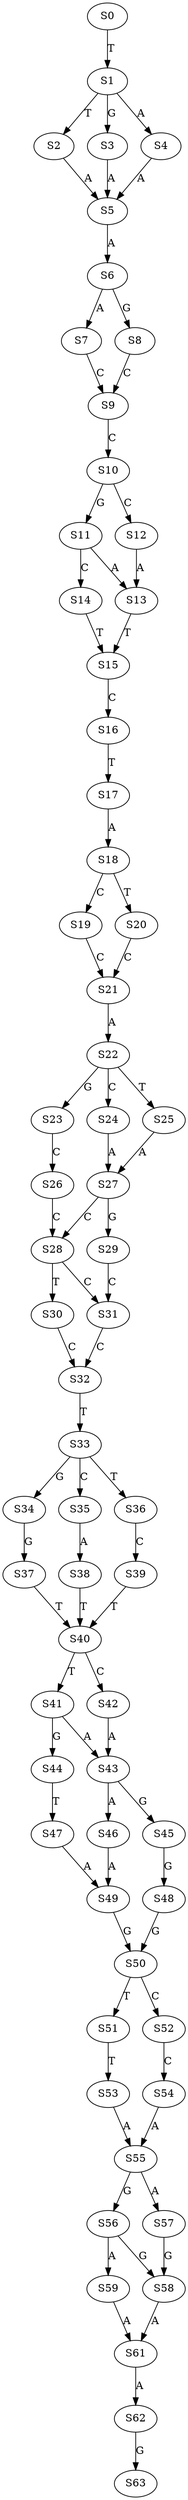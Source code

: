 strict digraph  {
	S0 -> S1 [ label = T ];
	S1 -> S2 [ label = T ];
	S1 -> S3 [ label = G ];
	S1 -> S4 [ label = A ];
	S2 -> S5 [ label = A ];
	S3 -> S5 [ label = A ];
	S4 -> S5 [ label = A ];
	S5 -> S6 [ label = A ];
	S6 -> S7 [ label = A ];
	S6 -> S8 [ label = G ];
	S7 -> S9 [ label = C ];
	S8 -> S9 [ label = C ];
	S9 -> S10 [ label = C ];
	S10 -> S11 [ label = G ];
	S10 -> S12 [ label = C ];
	S11 -> S13 [ label = A ];
	S11 -> S14 [ label = C ];
	S12 -> S13 [ label = A ];
	S13 -> S15 [ label = T ];
	S14 -> S15 [ label = T ];
	S15 -> S16 [ label = C ];
	S16 -> S17 [ label = T ];
	S17 -> S18 [ label = A ];
	S18 -> S19 [ label = C ];
	S18 -> S20 [ label = T ];
	S19 -> S21 [ label = C ];
	S20 -> S21 [ label = C ];
	S21 -> S22 [ label = A ];
	S22 -> S23 [ label = G ];
	S22 -> S24 [ label = C ];
	S22 -> S25 [ label = T ];
	S23 -> S26 [ label = C ];
	S24 -> S27 [ label = A ];
	S25 -> S27 [ label = A ];
	S26 -> S28 [ label = C ];
	S27 -> S29 [ label = G ];
	S27 -> S28 [ label = C ];
	S28 -> S30 [ label = T ];
	S28 -> S31 [ label = C ];
	S29 -> S31 [ label = C ];
	S30 -> S32 [ label = C ];
	S31 -> S32 [ label = C ];
	S32 -> S33 [ label = T ];
	S33 -> S34 [ label = G ];
	S33 -> S35 [ label = C ];
	S33 -> S36 [ label = T ];
	S34 -> S37 [ label = G ];
	S35 -> S38 [ label = A ];
	S36 -> S39 [ label = C ];
	S37 -> S40 [ label = T ];
	S38 -> S40 [ label = T ];
	S39 -> S40 [ label = T ];
	S40 -> S41 [ label = T ];
	S40 -> S42 [ label = C ];
	S41 -> S43 [ label = A ];
	S41 -> S44 [ label = G ];
	S42 -> S43 [ label = A ];
	S43 -> S45 [ label = G ];
	S43 -> S46 [ label = A ];
	S44 -> S47 [ label = T ];
	S45 -> S48 [ label = G ];
	S46 -> S49 [ label = A ];
	S47 -> S49 [ label = A ];
	S48 -> S50 [ label = G ];
	S49 -> S50 [ label = G ];
	S50 -> S51 [ label = T ];
	S50 -> S52 [ label = C ];
	S51 -> S53 [ label = T ];
	S52 -> S54 [ label = C ];
	S53 -> S55 [ label = A ];
	S54 -> S55 [ label = A ];
	S55 -> S56 [ label = G ];
	S55 -> S57 [ label = A ];
	S56 -> S58 [ label = G ];
	S56 -> S59 [ label = A ];
	S57 -> S58 [ label = G ];
	S58 -> S61 [ label = A ];
	S59 -> S61 [ label = A ];
	S61 -> S62 [ label = A ];
	S62 -> S63 [ label = G ];
}
